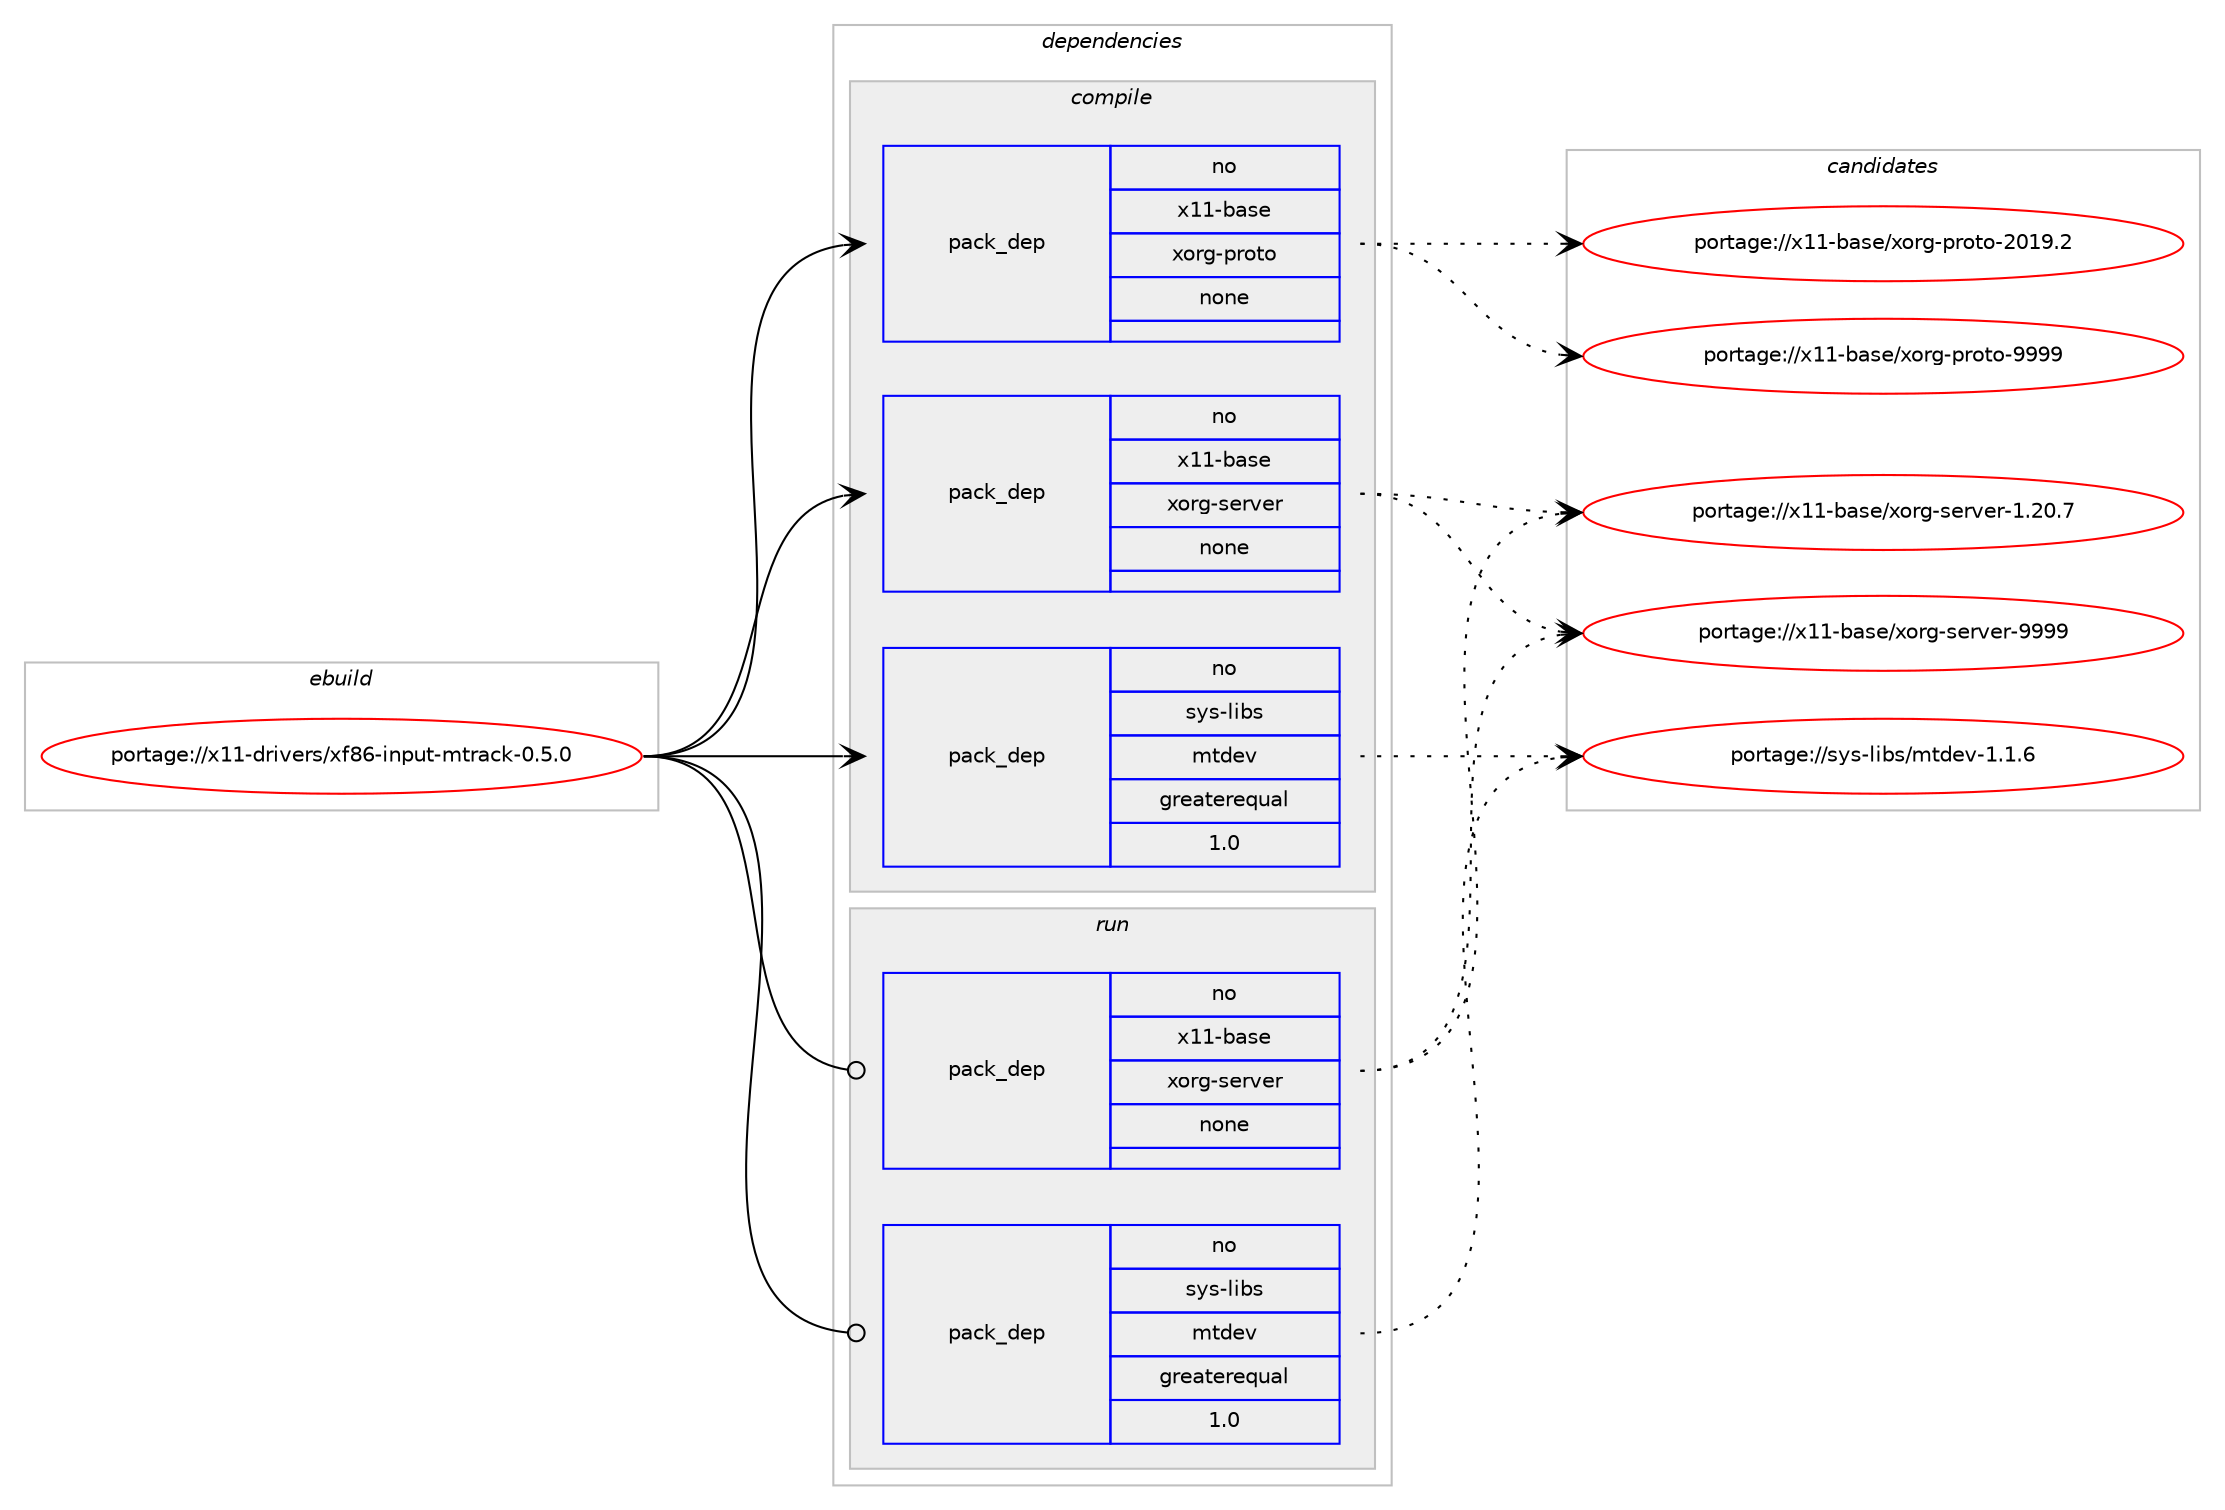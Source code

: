 digraph prolog {

# *************
# Graph options
# *************

newrank=true;
concentrate=true;
compound=true;
graph [rankdir=LR,fontname=Helvetica,fontsize=10,ranksep=1.5];#, ranksep=2.5, nodesep=0.2];
edge  [arrowhead=vee];
node  [fontname=Helvetica,fontsize=10];

# **********
# The ebuild
# **********

subgraph cluster_leftcol {
color=gray;
rank=same;
label=<<i>ebuild</i>>;
id [label="portage://x11-drivers/xf86-input-mtrack-0.5.0", color=red, width=4, href="../x11-drivers/xf86-input-mtrack-0.5.0.svg"];
}

# ****************
# The dependencies
# ****************

subgraph cluster_midcol {
color=gray;
label=<<i>dependencies</i>>;
subgraph cluster_compile {
fillcolor="#eeeeee";
style=filled;
label=<<i>compile</i>>;
subgraph pack4425 {
dependency4991 [label=<<TABLE BORDER="0" CELLBORDER="1" CELLSPACING="0" CELLPADDING="4" WIDTH="220"><TR><TD ROWSPAN="6" CELLPADDING="30">pack_dep</TD></TR><TR><TD WIDTH="110">no</TD></TR><TR><TD>sys-libs</TD></TR><TR><TD>mtdev</TD></TR><TR><TD>greaterequal</TD></TR><TR><TD>1.0</TD></TR></TABLE>>, shape=none, color=blue];
}
id:e -> dependency4991:w [weight=20,style="solid",arrowhead="vee"];
subgraph pack4426 {
dependency4992 [label=<<TABLE BORDER="0" CELLBORDER="1" CELLSPACING="0" CELLPADDING="4" WIDTH="220"><TR><TD ROWSPAN="6" CELLPADDING="30">pack_dep</TD></TR><TR><TD WIDTH="110">no</TD></TR><TR><TD>x11-base</TD></TR><TR><TD>xorg-proto</TD></TR><TR><TD>none</TD></TR><TR><TD></TD></TR></TABLE>>, shape=none, color=blue];
}
id:e -> dependency4992:w [weight=20,style="solid",arrowhead="vee"];
subgraph pack4427 {
dependency4993 [label=<<TABLE BORDER="0" CELLBORDER="1" CELLSPACING="0" CELLPADDING="4" WIDTH="220"><TR><TD ROWSPAN="6" CELLPADDING="30">pack_dep</TD></TR><TR><TD WIDTH="110">no</TD></TR><TR><TD>x11-base</TD></TR><TR><TD>xorg-server</TD></TR><TR><TD>none</TD></TR><TR><TD></TD></TR></TABLE>>, shape=none, color=blue];
}
id:e -> dependency4993:w [weight=20,style="solid",arrowhead="vee"];
}
subgraph cluster_compileandrun {
fillcolor="#eeeeee";
style=filled;
label=<<i>compile and run</i>>;
}
subgraph cluster_run {
fillcolor="#eeeeee";
style=filled;
label=<<i>run</i>>;
subgraph pack4428 {
dependency4994 [label=<<TABLE BORDER="0" CELLBORDER="1" CELLSPACING="0" CELLPADDING="4" WIDTH="220"><TR><TD ROWSPAN="6" CELLPADDING="30">pack_dep</TD></TR><TR><TD WIDTH="110">no</TD></TR><TR><TD>sys-libs</TD></TR><TR><TD>mtdev</TD></TR><TR><TD>greaterequal</TD></TR><TR><TD>1.0</TD></TR></TABLE>>, shape=none, color=blue];
}
id:e -> dependency4994:w [weight=20,style="solid",arrowhead="odot"];
subgraph pack4429 {
dependency4995 [label=<<TABLE BORDER="0" CELLBORDER="1" CELLSPACING="0" CELLPADDING="4" WIDTH="220"><TR><TD ROWSPAN="6" CELLPADDING="30">pack_dep</TD></TR><TR><TD WIDTH="110">no</TD></TR><TR><TD>x11-base</TD></TR><TR><TD>xorg-server</TD></TR><TR><TD>none</TD></TR><TR><TD></TD></TR></TABLE>>, shape=none, color=blue];
}
id:e -> dependency4995:w [weight=20,style="solid",arrowhead="odot"];
}
}

# **************
# The candidates
# **************

subgraph cluster_choices {
rank=same;
color=gray;
label=<<i>candidates</i>>;

subgraph choice4425 {
color=black;
nodesep=1;
choice115121115451081059811547109116100101118454946494654 [label="portage://sys-libs/mtdev-1.1.6", color=red, width=4,href="../sys-libs/mtdev-1.1.6.svg"];
dependency4991:e -> choice115121115451081059811547109116100101118454946494654:w [style=dotted,weight="100"];
}
subgraph choice4426 {
color=black;
nodesep=1;
choice120494945989711510147120111114103451121141111161114557575757 [label="portage://x11-base/xorg-proto-9999", color=red, width=4,href="../x11-base/xorg-proto-9999.svg"];
choice1204949459897115101471201111141034511211411111611145504849574650 [label="portage://x11-base/xorg-proto-2019.2", color=red, width=4,href="../x11-base/xorg-proto-2019.2.svg"];
dependency4992:e -> choice120494945989711510147120111114103451121141111161114557575757:w [style=dotted,weight="100"];
dependency4992:e -> choice1204949459897115101471201111141034511211411111611145504849574650:w [style=dotted,weight="100"];
}
subgraph choice4427 {
color=black;
nodesep=1;
choice120494945989711510147120111114103451151011141181011144557575757 [label="portage://x11-base/xorg-server-9999", color=red, width=4,href="../x11-base/xorg-server-9999.svg"];
choice1204949459897115101471201111141034511510111411810111445494650484655 [label="portage://x11-base/xorg-server-1.20.7", color=red, width=4,href="../x11-base/xorg-server-1.20.7.svg"];
dependency4993:e -> choice120494945989711510147120111114103451151011141181011144557575757:w [style=dotted,weight="100"];
dependency4993:e -> choice1204949459897115101471201111141034511510111411810111445494650484655:w [style=dotted,weight="100"];
}
subgraph choice4428 {
color=black;
nodesep=1;
choice115121115451081059811547109116100101118454946494654 [label="portage://sys-libs/mtdev-1.1.6", color=red, width=4,href="../sys-libs/mtdev-1.1.6.svg"];
dependency4994:e -> choice115121115451081059811547109116100101118454946494654:w [style=dotted,weight="100"];
}
subgraph choice4429 {
color=black;
nodesep=1;
choice120494945989711510147120111114103451151011141181011144557575757 [label="portage://x11-base/xorg-server-9999", color=red, width=4,href="../x11-base/xorg-server-9999.svg"];
choice1204949459897115101471201111141034511510111411810111445494650484655 [label="portage://x11-base/xorg-server-1.20.7", color=red, width=4,href="../x11-base/xorg-server-1.20.7.svg"];
dependency4995:e -> choice120494945989711510147120111114103451151011141181011144557575757:w [style=dotted,weight="100"];
dependency4995:e -> choice1204949459897115101471201111141034511510111411810111445494650484655:w [style=dotted,weight="100"];
}
}

}
